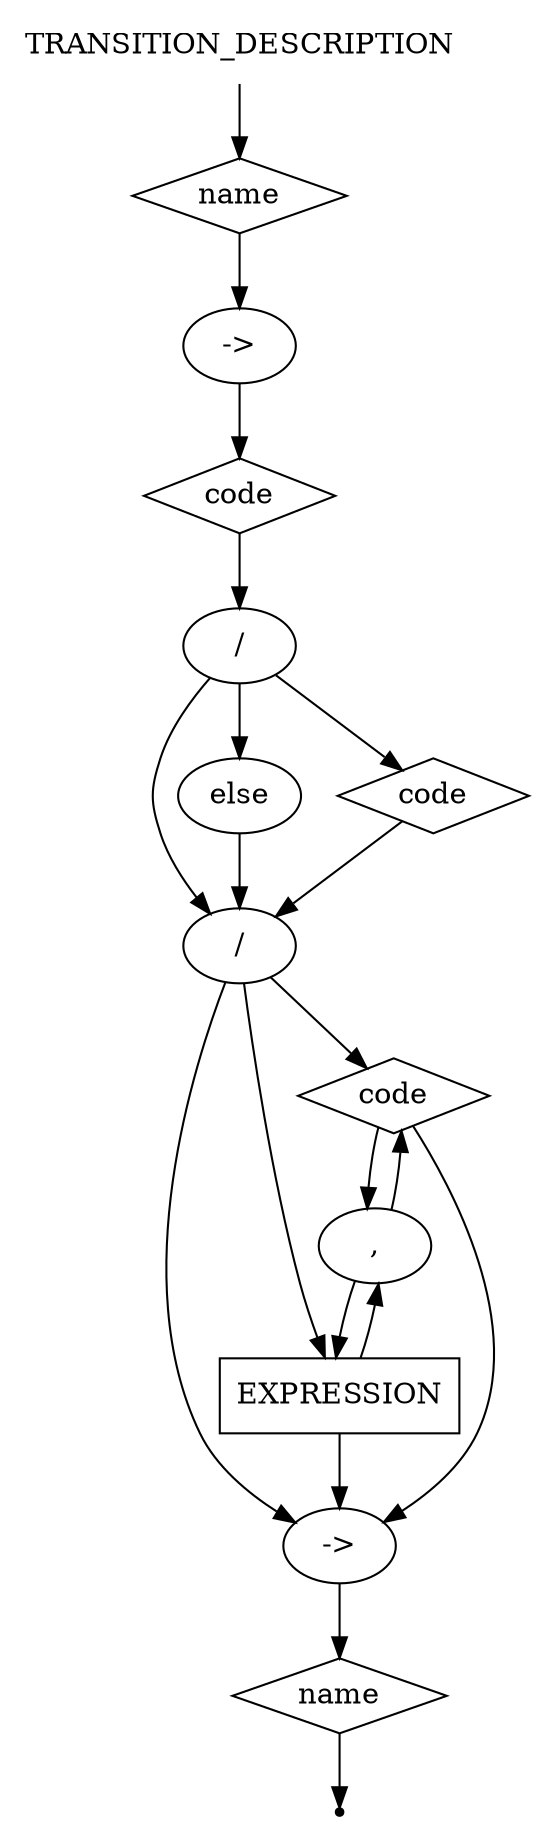 digraph TRANSITION_DESCRIPTION {
    start [label=TRANSITION_DESCRIPTION shape=plaintext]
    A [label=name shape=diamond]
    B [label="->" shape=oval]
    K [label=code shape=diamond]
    O [label="/" shape=oval]
    C [label=else shape=oval]
    D [label=code shape=diamond]
    E [label="/" shape=oval]
    F [label=code shape=diamond]
    G [label="->" shape=oval]
    H [label=name shape=diamond]
    I [label=EXPRESSION shape=box]
    J [label="," shape=oval]
    end [label="" shape=point]
    start -> A
    A -> B
    B -> K
    K -> O
    O -> C
    O -> D
    O -> E
    C -> E
    D -> E
    E -> F
    E -> G
    F -> G
    G -> H
    E -> I
    I -> J
    I -> G
    J -> I
    J -> F
    F -> J
    H -> end
}
